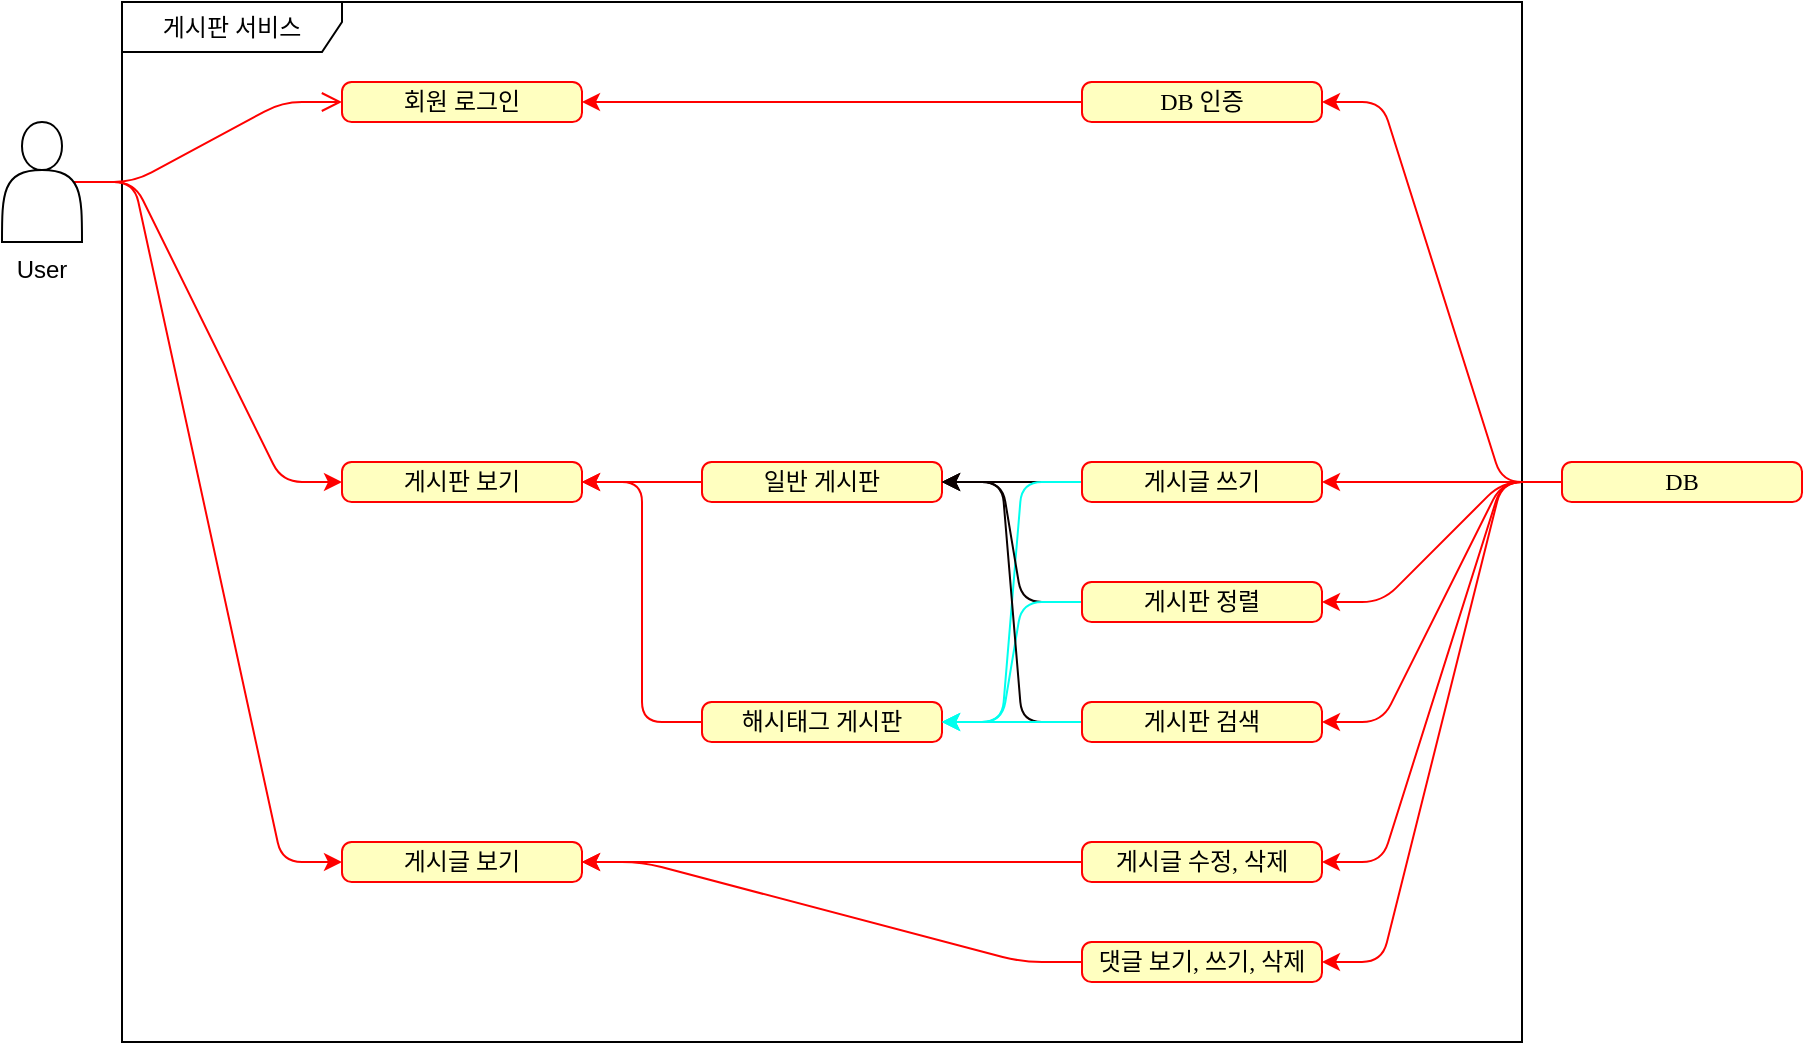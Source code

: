 <mxfile version="20.2.7" type="github">
  <diagram name="Page-1" id="58cdce13-f638-feb5-8d6f-7d28b1aa9fa0">
    <mxGraphModel dx="1038" dy="584" grid="1" gridSize="10" guides="1" tooltips="1" connect="1" arrows="1" fold="1" page="1" pageScale="1" pageWidth="1100" pageHeight="850" background="none" math="0" shadow="0">
      <root>
        <mxCell id="0" />
        <mxCell id="1" parent="0" />
        <mxCell id="2a3bc250acf0617d-8" value="게시판 서비스" style="shape=umlFrame;whiteSpace=wrap;html=1;rounded=1;shadow=0;comic=0;labelBackgroundColor=none;strokeWidth=1;fontFamily=Verdana;fontSize=12;align=center;width=110;height=25;" parent="1" vertex="1">
          <mxGeometry x="160" y="120" width="700" height="520" as="geometry" />
        </mxCell>
        <mxCell id="382b91b5511bd0f7-5" value="게시판 보기" style="rounded=1;whiteSpace=wrap;html=1;arcSize=24;fillColor=#ffffc0;strokeColor=#ff0000;shadow=0;comic=0;labelBackgroundColor=none;fontFamily=Verdana;fontSize=12;fontColor=#000000;align=center;" parent="1" vertex="1">
          <mxGeometry x="270" y="350" width="120" height="20" as="geometry" />
        </mxCell>
        <mxCell id="382b91b5511bd0f7-6" value="회원 로그인" style="rounded=1;whiteSpace=wrap;html=1;arcSize=24;fillColor=#ffffc0;strokeColor=#ff0000;shadow=0;comic=0;labelBackgroundColor=none;fontFamily=Verdana;fontSize=12;fontColor=#000000;align=center;" parent="1" vertex="1">
          <mxGeometry x="270" y="160" width="120" height="20" as="geometry" />
        </mxCell>
        <mxCell id="CC-bhJ_GS6jNVx3ygBmE-9" style="edgeStyle=entityRelationEdgeStyle;rounded=1;orthogonalLoop=1;jettySize=auto;html=1;exitX=0;exitY=0.5;exitDx=0;exitDy=0;entryX=1;entryY=0.5;entryDx=0;entryDy=0;strokeColor=#FF0000;elbow=vertical;" edge="1" parent="1" source="382b91b5511bd0f7-7" target="382b91b5511bd0f7-5">
          <mxGeometry relative="1" as="geometry" />
        </mxCell>
        <mxCell id="382b91b5511bd0f7-7" value="일반 게시판" style="rounded=1;whiteSpace=wrap;html=1;arcSize=24;fillColor=#ffffc0;strokeColor=#ff0000;shadow=0;comic=0;labelBackgroundColor=none;fontFamily=Verdana;fontSize=12;fontColor=#000000;align=center;" parent="1" vertex="1">
          <mxGeometry x="450" y="350" width="120" height="20" as="geometry" />
        </mxCell>
        <mxCell id="CC-bhJ_GS6jNVx3ygBmE-33" style="edgeStyle=entityRelationEdgeStyle;rounded=1;orthogonalLoop=1;jettySize=auto;html=1;exitX=0;exitY=0.5;exitDx=0;exitDy=0;entryX=1;entryY=0.5;entryDx=0;entryDy=0;strokeColor=#FF0000;elbow=vertical;" edge="1" parent="1" source="382b91b5511bd0f7-9" target="CC-bhJ_GS6jNVx3ygBmE-31">
          <mxGeometry relative="1" as="geometry" />
        </mxCell>
        <mxCell id="CC-bhJ_GS6jNVx3ygBmE-34" style="edgeStyle=entityRelationEdgeStyle;rounded=1;orthogonalLoop=1;jettySize=auto;html=1;exitX=0;exitY=0.5;exitDx=0;exitDy=0;entryX=1;entryY=0.5;entryDx=0;entryDy=0;strokeColor=#FF0000;elbow=vertical;" edge="1" parent="1" source="382b91b5511bd0f7-9" target="CC-bhJ_GS6jNVx3ygBmE-13">
          <mxGeometry relative="1" as="geometry" />
        </mxCell>
        <mxCell id="CC-bhJ_GS6jNVx3ygBmE-35" style="edgeStyle=entityRelationEdgeStyle;rounded=1;orthogonalLoop=1;jettySize=auto;html=1;exitX=0;exitY=0.5;exitDx=0;exitDy=0;entryX=1;entryY=0.5;entryDx=0;entryDy=0;strokeColor=#FF0000;elbow=vertical;" edge="1" parent="1" source="382b91b5511bd0f7-9" target="CC-bhJ_GS6jNVx3ygBmE-14">
          <mxGeometry relative="1" as="geometry" />
        </mxCell>
        <mxCell id="CC-bhJ_GS6jNVx3ygBmE-36" style="edgeStyle=entityRelationEdgeStyle;rounded=1;orthogonalLoop=1;jettySize=auto;html=1;exitX=0;exitY=0.5;exitDx=0;exitDy=0;entryX=1;entryY=0.5;entryDx=0;entryDy=0;strokeColor=#FF0000;elbow=vertical;" edge="1" parent="1" source="382b91b5511bd0f7-9" target="CC-bhJ_GS6jNVx3ygBmE-15">
          <mxGeometry relative="1" as="geometry" />
        </mxCell>
        <mxCell id="CC-bhJ_GS6jNVx3ygBmE-37" style="edgeStyle=entityRelationEdgeStyle;rounded=1;orthogonalLoop=1;jettySize=auto;html=1;exitX=0;exitY=0.5;exitDx=0;exitDy=0;entryX=1;entryY=0.5;entryDx=0;entryDy=0;strokeColor=#FF0000;elbow=vertical;" edge="1" parent="1" source="382b91b5511bd0f7-9" target="CC-bhJ_GS6jNVx3ygBmE-16">
          <mxGeometry relative="1" as="geometry" />
        </mxCell>
        <mxCell id="CC-bhJ_GS6jNVx3ygBmE-38" style="edgeStyle=entityRelationEdgeStyle;rounded=1;orthogonalLoop=1;jettySize=auto;html=1;exitX=0;exitY=0.5;exitDx=0;exitDy=0;entryX=1;entryY=0.5;entryDx=0;entryDy=0;strokeColor=#FF0000;elbow=vertical;" edge="1" parent="1" source="382b91b5511bd0f7-9" target="CC-bhJ_GS6jNVx3ygBmE-17">
          <mxGeometry relative="1" as="geometry" />
        </mxCell>
        <mxCell id="382b91b5511bd0f7-9" value="DB" style="rounded=1;whiteSpace=wrap;html=1;arcSize=24;fillColor=#ffffc0;strokeColor=#ff0000;shadow=0;comic=0;labelBackgroundColor=none;fontFamily=Verdana;fontSize=12;fontColor=#000000;align=center;" parent="1" vertex="1">
          <mxGeometry x="880" y="350" width="120" height="20" as="geometry" />
        </mxCell>
        <mxCell id="CC-bhJ_GS6jNVx3ygBmE-10" style="edgeStyle=entityRelationEdgeStyle;rounded=1;orthogonalLoop=1;jettySize=auto;html=1;exitX=0;exitY=0.5;exitDx=0;exitDy=0;strokeColor=#FF0000;elbow=vertical;entryX=1;entryY=0.5;entryDx=0;entryDy=0;" edge="1" parent="1" source="382b91b5511bd0f7-10" target="382b91b5511bd0f7-5">
          <mxGeometry relative="1" as="geometry">
            <mxPoint x="590" y="430" as="targetPoint" />
          </mxGeometry>
        </mxCell>
        <mxCell id="382b91b5511bd0f7-10" value="해시태그 게시판" style="rounded=1;whiteSpace=wrap;html=1;arcSize=24;fillColor=#ffffc0;strokeColor=#ff0000;shadow=0;comic=0;labelBackgroundColor=none;fontFamily=Verdana;fontSize=12;fontColor=#000000;align=center;" parent="1" vertex="1">
          <mxGeometry x="450" y="470" width="120" height="20" as="geometry" />
        </mxCell>
        <mxCell id="2a3bc250acf0617d-9" style="edgeStyle=entityRelationEdgeStyle;html=1;labelBackgroundColor=none;endArrow=open;endSize=8;strokeColor=#ff0000;fontFamily=Verdana;fontSize=12;align=left;exitX=0.9;exitY=0.5;exitDx=0;exitDy=0;exitPerimeter=0;" parent="1" source="CC-bhJ_GS6jNVx3ygBmE-1" target="382b91b5511bd0f7-6" edge="1">
          <mxGeometry relative="1" as="geometry">
            <mxPoint x="160" y="150" as="sourcePoint" />
          </mxGeometry>
        </mxCell>
        <mxCell id="CC-bhJ_GS6jNVx3ygBmE-7" style="edgeStyle=entityRelationEdgeStyle;rounded=1;orthogonalLoop=1;jettySize=auto;html=1;exitX=0.9;exitY=0.5;exitDx=0;exitDy=0;exitPerimeter=0;entryX=0;entryY=0.5;entryDx=0;entryDy=0;fillColor=#f8cecc;strokeColor=#FF0000;elbow=vertical;" edge="1" parent="1" source="CC-bhJ_GS6jNVx3ygBmE-1" target="382b91b5511bd0f7-5">
          <mxGeometry relative="1" as="geometry" />
        </mxCell>
        <mxCell id="CC-bhJ_GS6jNVx3ygBmE-8" style="edgeStyle=entityRelationEdgeStyle;rounded=1;orthogonalLoop=1;jettySize=auto;html=1;exitX=0.9;exitY=0.5;exitDx=0;exitDy=0;exitPerimeter=0;entryX=0;entryY=0.5;entryDx=0;entryDy=0;fillColor=#f8cecc;strokeColor=#FF0000;elbow=vertical;" edge="1" parent="1" source="CC-bhJ_GS6jNVx3ygBmE-1" target="CC-bhJ_GS6jNVx3ygBmE-6">
          <mxGeometry relative="1" as="geometry" />
        </mxCell>
        <mxCell id="CC-bhJ_GS6jNVx3ygBmE-1" value="User" style="shape=actor;whiteSpace=wrap;html=1;labelPosition=center;verticalLabelPosition=bottom;align=center;verticalAlign=top;" vertex="1" parent="1">
          <mxGeometry x="100" y="180" width="40" height="60" as="geometry" />
        </mxCell>
        <mxCell id="CC-bhJ_GS6jNVx3ygBmE-6" value="게시글 보기" style="rounded=1;whiteSpace=wrap;html=1;arcSize=24;fillColor=#ffffc0;strokeColor=#ff0000;shadow=0;comic=0;labelBackgroundColor=none;fontFamily=Verdana;fontSize=12;fontColor=#000000;align=center;" vertex="1" parent="1">
          <mxGeometry x="270" y="540" width="120" height="20" as="geometry" />
        </mxCell>
        <mxCell id="CC-bhJ_GS6jNVx3ygBmE-21" style="edgeStyle=entityRelationEdgeStyle;rounded=1;orthogonalLoop=1;jettySize=auto;html=1;exitX=0;exitY=0.5;exitDx=0;exitDy=0;entryX=1;entryY=0.5;entryDx=0;entryDy=0;strokeColor=#0A0000;elbow=vertical;" edge="1" parent="1" source="CC-bhJ_GS6jNVx3ygBmE-13" target="382b91b5511bd0f7-7">
          <mxGeometry relative="1" as="geometry" />
        </mxCell>
        <mxCell id="CC-bhJ_GS6jNVx3ygBmE-24" style="edgeStyle=entityRelationEdgeStyle;rounded=1;orthogonalLoop=1;jettySize=auto;html=1;exitX=0;exitY=0.5;exitDx=0;exitDy=0;entryX=1;entryY=0.5;entryDx=0;entryDy=0;strokeColor=#00FFEE;elbow=vertical;" edge="1" parent="1" source="CC-bhJ_GS6jNVx3ygBmE-13" target="382b91b5511bd0f7-10">
          <mxGeometry relative="1" as="geometry" />
        </mxCell>
        <mxCell id="CC-bhJ_GS6jNVx3ygBmE-13" value="게시글 쓰기" style="rounded=1;whiteSpace=wrap;html=1;arcSize=24;fillColor=#ffffc0;strokeColor=#ff0000;shadow=0;comic=0;labelBackgroundColor=none;fontFamily=Verdana;fontSize=12;fontColor=#000000;align=center;" vertex="1" parent="1">
          <mxGeometry x="640" y="350" width="120" height="20" as="geometry" />
        </mxCell>
        <mxCell id="CC-bhJ_GS6jNVx3ygBmE-27" style="edgeStyle=entityRelationEdgeStyle;rounded=1;orthogonalLoop=1;jettySize=auto;html=1;exitX=0;exitY=0.5;exitDx=0;exitDy=0;entryX=1;entryY=0.5;entryDx=0;entryDy=0;strokeColor=#0A0000;elbow=vertical;" edge="1" parent="1" source="CC-bhJ_GS6jNVx3ygBmE-14" target="382b91b5511bd0f7-7">
          <mxGeometry relative="1" as="geometry" />
        </mxCell>
        <mxCell id="CC-bhJ_GS6jNVx3ygBmE-28" style="edgeStyle=entityRelationEdgeStyle;rounded=1;orthogonalLoop=1;jettySize=auto;html=1;entryX=1;entryY=0.5;entryDx=0;entryDy=0;strokeColor=#00FFEE;elbow=vertical;" edge="1" parent="1" source="CC-bhJ_GS6jNVx3ygBmE-14" target="382b91b5511bd0f7-10">
          <mxGeometry relative="1" as="geometry" />
        </mxCell>
        <mxCell id="CC-bhJ_GS6jNVx3ygBmE-14" value="게시판 정렬" style="rounded=1;whiteSpace=wrap;html=1;arcSize=24;fillColor=#ffffc0;strokeColor=#ff0000;shadow=0;comic=0;labelBackgroundColor=none;fontFamily=Verdana;fontSize=12;fontColor=#000000;align=center;" vertex="1" parent="1">
          <mxGeometry x="640" y="410" width="120" height="20" as="geometry" />
        </mxCell>
        <mxCell id="CC-bhJ_GS6jNVx3ygBmE-26" style="edgeStyle=entityRelationEdgeStyle;rounded=1;orthogonalLoop=1;jettySize=auto;html=1;exitX=0;exitY=0.5;exitDx=0;exitDy=0;entryX=1;entryY=0.5;entryDx=0;entryDy=0;strokeColor=#0A0000;elbow=vertical;" edge="1" parent="1" source="CC-bhJ_GS6jNVx3ygBmE-15" target="382b91b5511bd0f7-7">
          <mxGeometry relative="1" as="geometry" />
        </mxCell>
        <mxCell id="CC-bhJ_GS6jNVx3ygBmE-30" style="edgeStyle=entityRelationEdgeStyle;rounded=1;orthogonalLoop=1;jettySize=auto;html=1;exitX=0;exitY=0.5;exitDx=0;exitDy=0;entryX=1;entryY=0.5;entryDx=0;entryDy=0;strokeColor=#00FFEE;elbow=vertical;" edge="1" parent="1" source="CC-bhJ_GS6jNVx3ygBmE-15" target="382b91b5511bd0f7-10">
          <mxGeometry relative="1" as="geometry" />
        </mxCell>
        <mxCell id="CC-bhJ_GS6jNVx3ygBmE-15" value="게시판 검색" style="rounded=1;whiteSpace=wrap;html=1;arcSize=24;fillColor=#ffffc0;strokeColor=#ff0000;shadow=0;comic=0;labelBackgroundColor=none;fontFamily=Verdana;fontSize=12;fontColor=#000000;align=center;" vertex="1" parent="1">
          <mxGeometry x="640" y="470" width="120" height="20" as="geometry" />
        </mxCell>
        <mxCell id="CC-bhJ_GS6jNVx3ygBmE-19" style="edgeStyle=entityRelationEdgeStyle;rounded=1;orthogonalLoop=1;jettySize=auto;html=1;exitX=0;exitY=0.5;exitDx=0;exitDy=0;entryX=1;entryY=0.5;entryDx=0;entryDy=0;strokeColor=#FF0000;elbow=vertical;" edge="1" parent="1" source="CC-bhJ_GS6jNVx3ygBmE-16" target="CC-bhJ_GS6jNVx3ygBmE-6">
          <mxGeometry relative="1" as="geometry" />
        </mxCell>
        <mxCell id="CC-bhJ_GS6jNVx3ygBmE-16" value="게시글 수정, 삭제" style="rounded=1;whiteSpace=wrap;html=1;arcSize=24;fillColor=#ffffc0;strokeColor=#ff0000;shadow=0;comic=0;labelBackgroundColor=none;fontFamily=Verdana;fontSize=12;fontColor=#000000;align=center;" vertex="1" parent="1">
          <mxGeometry x="640" y="540" width="120" height="20" as="geometry" />
        </mxCell>
        <mxCell id="CC-bhJ_GS6jNVx3ygBmE-20" style="edgeStyle=entityRelationEdgeStyle;rounded=1;orthogonalLoop=1;jettySize=auto;html=1;strokeColor=#FF0000;elbow=vertical;entryX=1;entryY=0.5;entryDx=0;entryDy=0;exitX=0;exitY=0.5;exitDx=0;exitDy=0;" edge="1" parent="1" source="CC-bhJ_GS6jNVx3ygBmE-17" target="CC-bhJ_GS6jNVx3ygBmE-6">
          <mxGeometry relative="1" as="geometry">
            <mxPoint x="386" y="600" as="targetPoint" />
            <mxPoint x="550" y="620" as="sourcePoint" />
          </mxGeometry>
        </mxCell>
        <mxCell id="CC-bhJ_GS6jNVx3ygBmE-17" value="댓글 보기, 쓰기, 삭제" style="rounded=1;whiteSpace=wrap;html=1;arcSize=24;fillColor=#ffffc0;strokeColor=#ff0000;shadow=0;comic=0;labelBackgroundColor=none;fontFamily=Verdana;fontSize=12;fontColor=#000000;align=center;" vertex="1" parent="1">
          <mxGeometry x="640" y="590" width="120" height="20" as="geometry" />
        </mxCell>
        <mxCell id="CC-bhJ_GS6jNVx3ygBmE-32" style="edgeStyle=entityRelationEdgeStyle;rounded=1;orthogonalLoop=1;jettySize=auto;html=1;exitX=0;exitY=0.5;exitDx=0;exitDy=0;entryX=1;entryY=0.5;entryDx=0;entryDy=0;strokeColor=#FF0000;elbow=vertical;" edge="1" parent="1" source="CC-bhJ_GS6jNVx3ygBmE-31" target="382b91b5511bd0f7-6">
          <mxGeometry relative="1" as="geometry" />
        </mxCell>
        <mxCell id="CC-bhJ_GS6jNVx3ygBmE-31" value="DB 인증" style="rounded=1;whiteSpace=wrap;html=1;arcSize=24;fillColor=#ffffc0;strokeColor=#ff0000;shadow=0;comic=0;labelBackgroundColor=none;fontFamily=Verdana;fontSize=12;fontColor=#000000;align=center;" vertex="1" parent="1">
          <mxGeometry x="640" y="160" width="120" height="20" as="geometry" />
        </mxCell>
      </root>
    </mxGraphModel>
  </diagram>
</mxfile>
